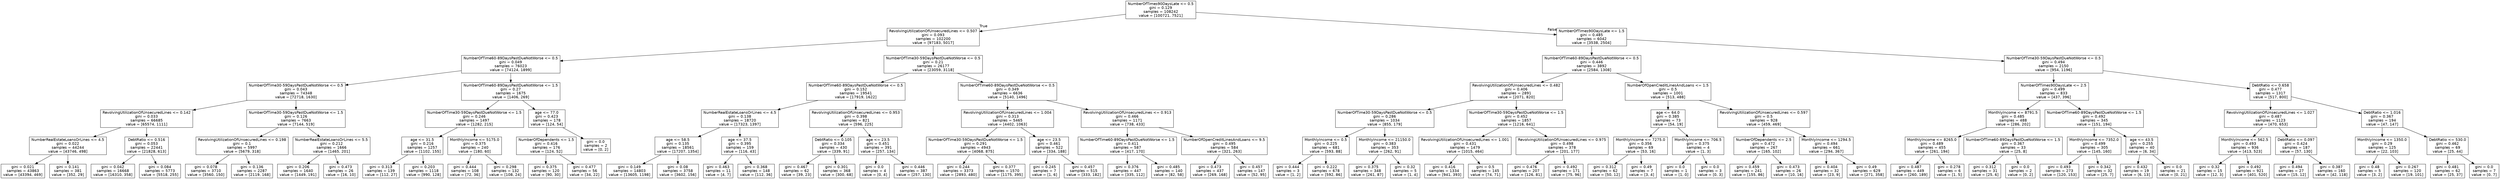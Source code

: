 digraph Tree {
node [shape=box, fontname="helvetica"] ;
edge [fontname="helvetica"] ;
0 [label="NumberOfTimes90DaysLate <= 0.5\ngini = 0.129\nsamples = 108242\nvalue = [100721, 7521]"] ;
1 [label="RevolvingUtilizationOfUnsecuredLines <= 0.507\ngini = 0.093\nsamples = 102200\nvalue = [97183, 5017]"] ;
0 -> 1 [labeldistance=2.5, labelangle=45, headlabel="True"] ;
2 [label="NumberOfTime60-89DaysPastDueNotWorse <= 0.5\ngini = 0.049\nsamples = 76023\nvalue = [74124, 1899]"] ;
1 -> 2 ;
3 [label="NumberOfTime30-59DaysPastDueNotWorse <= 0.5\ngini = 0.043\nsamples = 74348\nvalue = [72718, 1630]"] ;
2 -> 3 ;
4 [label="RevolvingUtilizationOfUnsecuredLines <= 0.142\ngini = 0.033\nsamples = 66685\nvalue = [65574, 1111]"] ;
3 -> 4 ;
5 [label="NumberRealEstateLoansOrLines <= 4.5\ngini = 0.022\nsamples = 44244\nvalue = [43746, 498]"] ;
4 -> 5 ;
6 [label="gini = 0.021\nsamples = 43863\nvalue = [43394, 469]"] ;
5 -> 6 ;
7 [label="gini = 0.141\nsamples = 381\nvalue = [352, 29]"] ;
5 -> 7 ;
8 [label="DebtRatio <= 0.516\ngini = 0.053\nsamples = 22441\nvalue = [21828, 613]"] ;
4 -> 8 ;
9 [label="gini = 0.042\nsamples = 16668\nvalue = [16310, 358]"] ;
8 -> 9 ;
10 [label="gini = 0.084\nsamples = 5773\nvalue = [5518, 255]"] ;
8 -> 10 ;
11 [label="NumberOfTime30-59DaysPastDueNotWorse <= 1.5\ngini = 0.126\nsamples = 7663\nvalue = [7144, 519]"] ;
3 -> 11 ;
12 [label="RevolvingUtilizationOfUnsecuredLines <= 0.198\ngini = 0.1\nsamples = 5997\nvalue = [5679, 318]"] ;
11 -> 12 ;
13 [label="gini = 0.078\nsamples = 3710\nvalue = [3560, 150]"] ;
12 -> 13 ;
14 [label="gini = 0.136\nsamples = 2287\nvalue = [2119, 168]"] ;
12 -> 14 ;
15 [label="NumberRealEstateLoansOrLines <= 5.5\ngini = 0.212\nsamples = 1666\nvalue = [1465, 201]"] ;
11 -> 15 ;
16 [label="gini = 0.206\nsamples = 1640\nvalue = [1449, 191]"] ;
15 -> 16 ;
17 [label="gini = 0.473\nsamples = 26\nvalue = [16, 10]"] ;
15 -> 17 ;
18 [label="NumberOfTime60-89DaysPastDueNotWorse <= 1.5\ngini = 0.27\nsamples = 1675\nvalue = [1406, 269]"] ;
2 -> 18 ;
19 [label="NumberOfTime30-59DaysPastDueNotWorse <= 1.5\ngini = 0.246\nsamples = 1497\nvalue = [1282, 215]"] ;
18 -> 19 ;
20 [label="age <= 31.5\ngini = 0.216\nsamples = 1257\nvalue = [1102, 155]"] ;
19 -> 20 ;
21 [label="gini = 0.313\nsamples = 139\nvalue = [112, 27]"] ;
20 -> 21 ;
22 [label="gini = 0.203\nsamples = 1118\nvalue = [990, 128]"] ;
20 -> 22 ;
23 [label="MonthlyIncome <= 5175.0\ngini = 0.375\nsamples = 240\nvalue = [180, 60]"] ;
19 -> 23 ;
24 [label="gini = 0.444\nsamples = 108\nvalue = [72, 36]"] ;
23 -> 24 ;
25 [label="gini = 0.298\nsamples = 132\nvalue = [108, 24]"] ;
23 -> 25 ;
26 [label="age <= 77.0\ngini = 0.423\nsamples = 178\nvalue = [124, 54]"] ;
18 -> 26 ;
27 [label="NumberOfDependents <= 1.5\ngini = 0.416\nsamples = 176\nvalue = [124, 52]"] ;
26 -> 27 ;
28 [label="gini = 0.375\nsamples = 120\nvalue = [90, 30]"] ;
27 -> 28 ;
29 [label="gini = 0.477\nsamples = 56\nvalue = [34, 22]"] ;
27 -> 29 ;
30 [label="gini = 0.0\nsamples = 2\nvalue = [0, 2]"] ;
26 -> 30 ;
31 [label="NumberOfTime30-59DaysPastDueNotWorse <= 0.5\ngini = 0.21\nsamples = 26177\nvalue = [23059, 3118]"] ;
1 -> 31 ;
32 [label="NumberOfTime60-89DaysPastDueNotWorse <= 0.5\ngini = 0.152\nsamples = 19541\nvalue = [17919, 1622]"] ;
31 -> 32 ;
33 [label="NumberRealEstateLoansOrLines <= 4.5\ngini = 0.138\nsamples = 18720\nvalue = [17323, 1397]"] ;
32 -> 33 ;
34 [label="age <= 58.5\ngini = 0.135\nsamples = 18561\nvalue = [17207, 1354]"] ;
33 -> 34 ;
35 [label="gini = 0.149\nsamples = 14803\nvalue = [13605, 1198]"] ;
34 -> 35 ;
36 [label="gini = 0.08\nsamples = 3758\nvalue = [3602, 156]"] ;
34 -> 36 ;
37 [label="age <= 37.5\ngini = 0.395\nsamples = 159\nvalue = [116, 43]"] ;
33 -> 37 ;
38 [label="gini = 0.463\nsamples = 11\nvalue = [4, 7]"] ;
37 -> 38 ;
39 [label="gini = 0.368\nsamples = 148\nvalue = [112, 36]"] ;
37 -> 39 ;
40 [label="RevolvingUtilizationOfUnsecuredLines <= 0.953\ngini = 0.398\nsamples = 821\nvalue = [596, 225]"] ;
32 -> 40 ;
41 [label="DebtRatio <= 0.105\ngini = 0.334\nsamples = 430\nvalue = [339, 91]"] ;
40 -> 41 ;
42 [label="gini = 0.467\nsamples = 62\nvalue = [39, 23]"] ;
41 -> 42 ;
43 [label="gini = 0.301\nsamples = 368\nvalue = [300, 68]"] ;
41 -> 43 ;
44 [label="age <= 23.5\ngini = 0.451\nsamples = 391\nvalue = [257, 134]"] ;
40 -> 44 ;
45 [label="gini = 0.0\nsamples = 4\nvalue = [0, 4]"] ;
44 -> 45 ;
46 [label="gini = 0.446\nsamples = 387\nvalue = [257, 130]"] ;
44 -> 46 ;
47 [label="NumberOfTime60-89DaysPastDueNotWorse <= 0.5\ngini = 0.349\nsamples = 6636\nvalue = [5140, 1496]"] ;
31 -> 47 ;
48 [label="RevolvingUtilizationOfUnsecuredLines <= 1.004\ngini = 0.313\nsamples = 5465\nvalue = [4402, 1063]"] ;
47 -> 48 ;
49 [label="NumberOfTime30-59DaysPastDueNotWorse <= 1.5\ngini = 0.291\nsamples = 4943\nvalue = [4068, 875]"] ;
48 -> 49 ;
50 [label="gini = 0.244\nsamples = 3373\nvalue = [2893, 480]"] ;
49 -> 50 ;
51 [label="gini = 0.377\nsamples = 1570\nvalue = [1175, 395]"] ;
49 -> 51 ;
52 [label="age <= 23.5\ngini = 0.461\nsamples = 522\nvalue = [334, 188]"] ;
48 -> 52 ;
53 [label="gini = 0.245\nsamples = 7\nvalue = [1, 6]"] ;
52 -> 53 ;
54 [label="gini = 0.457\nsamples = 515\nvalue = [333, 182]"] ;
52 -> 54 ;
55 [label="RevolvingUtilizationOfUnsecuredLines <= 0.913\ngini = 0.466\nsamples = 1171\nvalue = [738, 433]"] ;
47 -> 55 ;
56 [label="NumberOfTime60-89DaysPastDueNotWorse <= 1.5\ngini = 0.411\nsamples = 587\nvalue = [417, 170]"] ;
55 -> 56 ;
57 [label="gini = 0.376\nsamples = 447\nvalue = [335, 112]"] ;
56 -> 57 ;
58 [label="gini = 0.485\nsamples = 140\nvalue = [82, 58]"] ;
56 -> 58 ;
59 [label="NumberOfOpenCreditLinesAndLoans <= 9.5\ngini = 0.495\nsamples = 584\nvalue = [321, 263]"] ;
55 -> 59 ;
60 [label="gini = 0.473\nsamples = 437\nvalue = [269, 168]"] ;
59 -> 60 ;
61 [label="gini = 0.457\nsamples = 147\nvalue = [52, 95]"] ;
59 -> 61 ;
62 [label="NumberOfTimes90DaysLate <= 1.5\ngini = 0.485\nsamples = 6042\nvalue = [3538, 2504]"] ;
0 -> 62 [labeldistance=2.5, labelangle=-45, headlabel="False"] ;
63 [label="NumberOfTime60-89DaysPastDueNotWorse <= 0.5\ngini = 0.446\nsamples = 3892\nvalue = [2584, 1308]"] ;
62 -> 63 ;
64 [label="RevolvingUtilizationOfUnsecuredLines <= 0.482\ngini = 0.406\nsamples = 2891\nvalue = [2071, 820]"] ;
63 -> 64 ;
65 [label="NumberOfTime30-59DaysPastDueNotWorse <= 0.5\ngini = 0.286\nsamples = 1034\nvalue = [855, 179]"] ;
64 -> 65 ;
66 [label="MonthlyIncome <= 0.5\ngini = 0.225\nsamples = 681\nvalue = [593, 88]"] ;
65 -> 66 ;
67 [label="gini = 0.444\nsamples = 3\nvalue = [1, 2]"] ;
66 -> 67 ;
68 [label="gini = 0.222\nsamples = 678\nvalue = [592, 86]"] ;
66 -> 68 ;
69 [label="MonthlyIncome <= 21150.0\ngini = 0.383\nsamples = 353\nvalue = [262, 91]"] ;
65 -> 69 ;
70 [label="gini = 0.375\nsamples = 348\nvalue = [261, 87]"] ;
69 -> 70 ;
71 [label="gini = 0.32\nsamples = 5\nvalue = [1, 4]"] ;
69 -> 71 ;
72 [label="NumberOfTime30-59DaysPastDueNotWorse <= 1.5\ngini = 0.452\nsamples = 1857\nvalue = [1216, 641]"] ;
64 -> 72 ;
73 [label="RevolvingUtilizationOfUnsecuredLines <= 1.001\ngini = 0.431\nsamples = 1479\nvalue = [1015, 464]"] ;
72 -> 73 ;
74 [label="gini = 0.416\nsamples = 1334\nvalue = [941, 393]"] ;
73 -> 74 ;
75 [label="gini = 0.5\nsamples = 145\nvalue = [74, 71]"] ;
73 -> 75 ;
76 [label="RevolvingUtilizationOfUnsecuredLines <= 0.975\ngini = 0.498\nsamples = 378\nvalue = [201, 177]"] ;
72 -> 76 ;
77 [label="gini = 0.476\nsamples = 207\nvalue = [126, 81]"] ;
76 -> 77 ;
78 [label="gini = 0.492\nsamples = 171\nvalue = [75, 96]"] ;
76 -> 78 ;
79 [label="NumberOfOpenCreditLinesAndLoans <= 1.5\ngini = 0.5\nsamples = 1001\nvalue = [513, 488]"] ;
63 -> 79 ;
80 [label="age <= 64.0\ngini = 0.385\nsamples = 73\nvalue = [54, 19]"] ;
79 -> 80 ;
81 [label="MonthlyIncome <= 7275.0\ngini = 0.356\nsamples = 69\nvalue = [53, 16]"] ;
80 -> 81 ;
82 [label="gini = 0.312\nsamples = 62\nvalue = [50, 12]"] ;
81 -> 82 ;
83 [label="gini = 0.49\nsamples = 7\nvalue = [3, 4]"] ;
81 -> 83 ;
84 [label="MonthlyIncome <= 706.5\ngini = 0.375\nsamples = 4\nvalue = [1, 3]"] ;
80 -> 84 ;
85 [label="gini = 0.0\nsamples = 1\nvalue = [1, 0]"] ;
84 -> 85 ;
86 [label="gini = 0.0\nsamples = 3\nvalue = [0, 3]"] ;
84 -> 86 ;
87 [label="RevolvingUtilizationOfUnsecuredLines <= 0.597\ngini = 0.5\nsamples = 928\nvalue = [459, 469]"] ;
79 -> 87 ;
88 [label="NumberOfDependents <= 2.5\ngini = 0.472\nsamples = 267\nvalue = [165, 102]"] ;
87 -> 88 ;
89 [label="gini = 0.459\nsamples = 241\nvalue = [155, 86]"] ;
88 -> 89 ;
90 [label="gini = 0.473\nsamples = 26\nvalue = [10, 16]"] ;
88 -> 90 ;
91 [label="MonthlyIncome <= 1294.5\ngini = 0.494\nsamples = 661\nvalue = [294, 367]"] ;
87 -> 91 ;
92 [label="gini = 0.404\nsamples = 32\nvalue = [23, 9]"] ;
91 -> 92 ;
93 [label="gini = 0.49\nsamples = 629\nvalue = [271, 358]"] ;
91 -> 93 ;
94 [label="NumberOfTime30-59DaysPastDueNotWorse <= 0.5\ngini = 0.494\nsamples = 2150\nvalue = [954, 1196]"] ;
62 -> 94 ;
95 [label="NumberOfTimes90DaysLate <= 2.5\ngini = 0.499\nsamples = 833\nvalue = [437, 396]"] ;
94 -> 95 ;
96 [label="MonthlyIncome <= 8791.5\ngini = 0.485\nsamples = 488\nvalue = [286, 202]"] ;
95 -> 96 ;
97 [label="MonthlyIncome <= 8265.0\ngini = 0.489\nsamples = 455\nvalue = [261, 194]"] ;
96 -> 97 ;
98 [label="gini = 0.487\nsamples = 449\nvalue = [260, 189]"] ;
97 -> 98 ;
99 [label="gini = 0.278\nsamples = 6\nvalue = [1, 5]"] ;
97 -> 99 ;
100 [label="NumberOfTime60-89DaysPastDueNotWorse <= 1.5\ngini = 0.367\nsamples = 33\nvalue = [25, 8]"] ;
96 -> 100 ;
101 [label="gini = 0.312\nsamples = 31\nvalue = [25, 6]"] ;
100 -> 101 ;
102 [label="gini = 0.0\nsamples = 2\nvalue = [0, 2]"] ;
100 -> 102 ;
103 [label="NumberOfTime60-89DaysPastDueNotWorse <= 1.5\ngini = 0.492\nsamples = 345\nvalue = [151, 194]"] ;
95 -> 103 ;
104 [label="MonthlyIncome <= 7352.0\ngini = 0.499\nsamples = 305\nvalue = [145, 160]"] ;
103 -> 104 ;
105 [label="gini = 0.493\nsamples = 273\nvalue = [120, 153]"] ;
104 -> 105 ;
106 [label="gini = 0.342\nsamples = 32\nvalue = [25, 7]"] ;
104 -> 106 ;
107 [label="age <= 43.5\ngini = 0.255\nsamples = 40\nvalue = [6, 34]"] ;
103 -> 107 ;
108 [label="gini = 0.432\nsamples = 19\nvalue = [6, 13]"] ;
107 -> 108 ;
109 [label="gini = 0.0\nsamples = 21\nvalue = [0, 21]"] ;
107 -> 109 ;
110 [label="DebtRatio <= 0.658\ngini = 0.477\nsamples = 1317\nvalue = [517, 800]"] ;
94 -> 110 ;
111 [label="RevolvingUtilizationOfUnsecuredLines <= 1.027\ngini = 0.487\nsamples = 1123\nvalue = [470, 653]"] ;
110 -> 111 ;
112 [label="MonthlyIncome <= 562.5\ngini = 0.493\nsamples = 936\nvalue = [413, 523]"] ;
111 -> 112 ;
113 [label="gini = 0.32\nsamples = 15\nvalue = [12, 3]"] ;
112 -> 113 ;
114 [label="gini = 0.492\nsamples = 921\nvalue = [401, 520]"] ;
112 -> 114 ;
115 [label="DebtRatio <= 0.097\ngini = 0.424\nsamples = 187\nvalue = [57, 130]"] ;
111 -> 115 ;
116 [label="gini = 0.494\nsamples = 27\nvalue = [15, 12]"] ;
115 -> 116 ;
117 [label="gini = 0.387\nsamples = 160\nvalue = [42, 118]"] ;
115 -> 117 ;
118 [label="DebtRatio <= 1.016\ngini = 0.367\nsamples = 194\nvalue = [47, 147]"] ;
110 -> 118 ;
119 [label="MonthlyIncome <= 1350.0\ngini = 0.29\nsamples = 125\nvalue = [22, 103]"] ;
118 -> 119 ;
120 [label="gini = 0.48\nsamples = 5\nvalue = [3, 2]"] ;
119 -> 120 ;
121 [label="gini = 0.267\nsamples = 120\nvalue = [19, 101]"] ;
119 -> 121 ;
122 [label="DebtRatio <= 530.0\ngini = 0.462\nsamples = 69\nvalue = [25, 44]"] ;
118 -> 122 ;
123 [label="gini = 0.481\nsamples = 62\nvalue = [25, 37]"] ;
122 -> 123 ;
124 [label="gini = 0.0\nsamples = 7\nvalue = [0, 7]"] ;
122 -> 124 ;
}